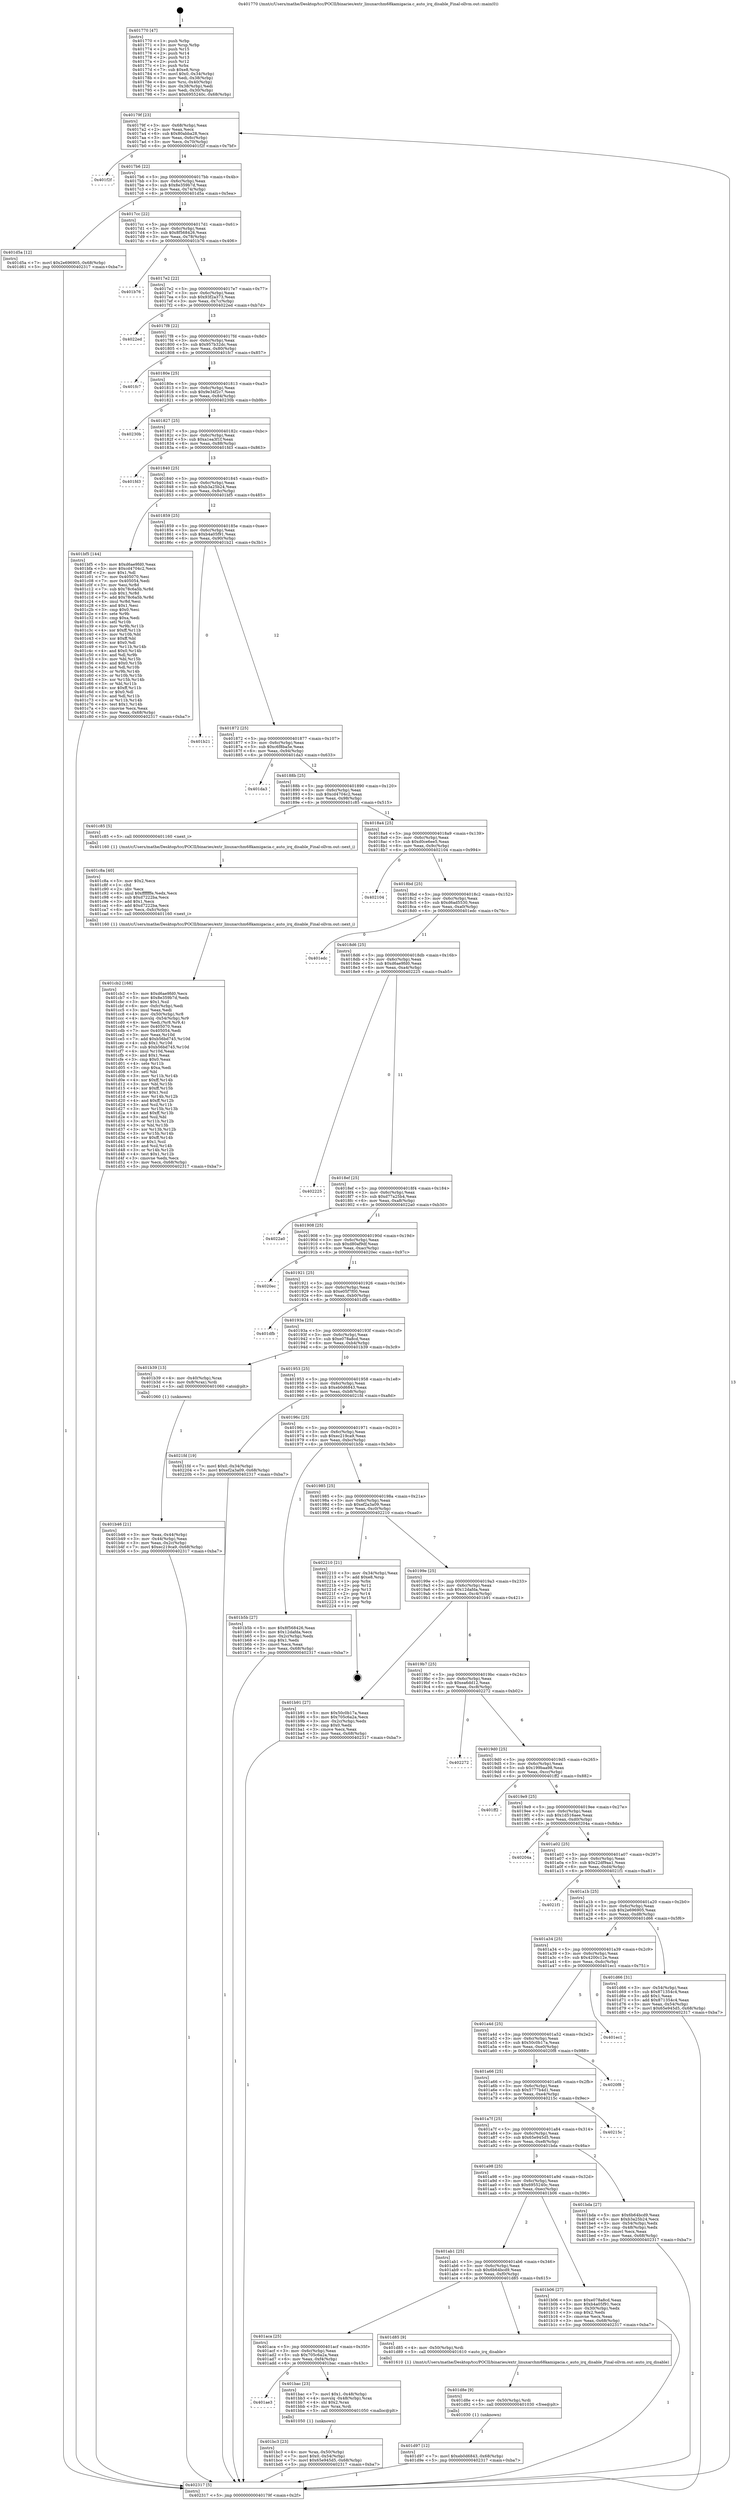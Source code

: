 digraph "0x401770" {
  label = "0x401770 (/mnt/c/Users/mathe/Desktop/tcc/POCII/binaries/extr_linuxarchm68kamigacia.c_auto_irq_disable_Final-ollvm.out::main(0))"
  labelloc = "t"
  node[shape=record]

  Entry [label="",width=0.3,height=0.3,shape=circle,fillcolor=black,style=filled]
  "0x40179f" [label="{
     0x40179f [23]\l
     | [instrs]\l
     &nbsp;&nbsp;0x40179f \<+3\>: mov -0x68(%rbp),%eax\l
     &nbsp;&nbsp;0x4017a2 \<+2\>: mov %eax,%ecx\l
     &nbsp;&nbsp;0x4017a4 \<+6\>: sub $0x80abba28,%ecx\l
     &nbsp;&nbsp;0x4017aa \<+3\>: mov %eax,-0x6c(%rbp)\l
     &nbsp;&nbsp;0x4017ad \<+3\>: mov %ecx,-0x70(%rbp)\l
     &nbsp;&nbsp;0x4017b0 \<+6\>: je 0000000000401f2f \<main+0x7bf\>\l
  }"]
  "0x401f2f" [label="{
     0x401f2f\l
  }", style=dashed]
  "0x4017b6" [label="{
     0x4017b6 [22]\l
     | [instrs]\l
     &nbsp;&nbsp;0x4017b6 \<+5\>: jmp 00000000004017bb \<main+0x4b\>\l
     &nbsp;&nbsp;0x4017bb \<+3\>: mov -0x6c(%rbp),%eax\l
     &nbsp;&nbsp;0x4017be \<+5\>: sub $0x8e359b7d,%eax\l
     &nbsp;&nbsp;0x4017c3 \<+3\>: mov %eax,-0x74(%rbp)\l
     &nbsp;&nbsp;0x4017c6 \<+6\>: je 0000000000401d5a \<main+0x5ea\>\l
  }"]
  Exit [label="",width=0.3,height=0.3,shape=circle,fillcolor=black,style=filled,peripheries=2]
  "0x401d5a" [label="{
     0x401d5a [12]\l
     | [instrs]\l
     &nbsp;&nbsp;0x401d5a \<+7\>: movl $0x2e696905,-0x68(%rbp)\l
     &nbsp;&nbsp;0x401d61 \<+5\>: jmp 0000000000402317 \<main+0xba7\>\l
  }"]
  "0x4017cc" [label="{
     0x4017cc [22]\l
     | [instrs]\l
     &nbsp;&nbsp;0x4017cc \<+5\>: jmp 00000000004017d1 \<main+0x61\>\l
     &nbsp;&nbsp;0x4017d1 \<+3\>: mov -0x6c(%rbp),%eax\l
     &nbsp;&nbsp;0x4017d4 \<+5\>: sub $0x8f568426,%eax\l
     &nbsp;&nbsp;0x4017d9 \<+3\>: mov %eax,-0x78(%rbp)\l
     &nbsp;&nbsp;0x4017dc \<+6\>: je 0000000000401b76 \<main+0x406\>\l
  }"]
  "0x401d97" [label="{
     0x401d97 [12]\l
     | [instrs]\l
     &nbsp;&nbsp;0x401d97 \<+7\>: movl $0xeb0d6843,-0x68(%rbp)\l
     &nbsp;&nbsp;0x401d9e \<+5\>: jmp 0000000000402317 \<main+0xba7\>\l
  }"]
  "0x401b76" [label="{
     0x401b76\l
  }", style=dashed]
  "0x4017e2" [label="{
     0x4017e2 [22]\l
     | [instrs]\l
     &nbsp;&nbsp;0x4017e2 \<+5\>: jmp 00000000004017e7 \<main+0x77\>\l
     &nbsp;&nbsp;0x4017e7 \<+3\>: mov -0x6c(%rbp),%eax\l
     &nbsp;&nbsp;0x4017ea \<+5\>: sub $0x93f2a373,%eax\l
     &nbsp;&nbsp;0x4017ef \<+3\>: mov %eax,-0x7c(%rbp)\l
     &nbsp;&nbsp;0x4017f2 \<+6\>: je 00000000004022ed \<main+0xb7d\>\l
  }"]
  "0x401d8e" [label="{
     0x401d8e [9]\l
     | [instrs]\l
     &nbsp;&nbsp;0x401d8e \<+4\>: mov -0x50(%rbp),%rdi\l
     &nbsp;&nbsp;0x401d92 \<+5\>: call 0000000000401030 \<free@plt\>\l
     | [calls]\l
     &nbsp;&nbsp;0x401030 \{1\} (unknown)\l
  }"]
  "0x4022ed" [label="{
     0x4022ed\l
  }", style=dashed]
  "0x4017f8" [label="{
     0x4017f8 [22]\l
     | [instrs]\l
     &nbsp;&nbsp;0x4017f8 \<+5\>: jmp 00000000004017fd \<main+0x8d\>\l
     &nbsp;&nbsp;0x4017fd \<+3\>: mov -0x6c(%rbp),%eax\l
     &nbsp;&nbsp;0x401800 \<+5\>: sub $0x957b32dc,%eax\l
     &nbsp;&nbsp;0x401805 \<+3\>: mov %eax,-0x80(%rbp)\l
     &nbsp;&nbsp;0x401808 \<+6\>: je 0000000000401fc7 \<main+0x857\>\l
  }"]
  "0x401cb2" [label="{
     0x401cb2 [168]\l
     | [instrs]\l
     &nbsp;&nbsp;0x401cb2 \<+5\>: mov $0xd6ae9fd0,%ecx\l
     &nbsp;&nbsp;0x401cb7 \<+5\>: mov $0x8e359b7d,%edx\l
     &nbsp;&nbsp;0x401cbc \<+3\>: mov $0x1,%sil\l
     &nbsp;&nbsp;0x401cbf \<+6\>: mov -0xfc(%rbp),%edi\l
     &nbsp;&nbsp;0x401cc5 \<+3\>: imul %eax,%edi\l
     &nbsp;&nbsp;0x401cc8 \<+4\>: mov -0x50(%rbp),%r8\l
     &nbsp;&nbsp;0x401ccc \<+4\>: movslq -0x54(%rbp),%r9\l
     &nbsp;&nbsp;0x401cd0 \<+4\>: mov %edi,(%r8,%r9,4)\l
     &nbsp;&nbsp;0x401cd4 \<+7\>: mov 0x405070,%eax\l
     &nbsp;&nbsp;0x401cdb \<+7\>: mov 0x405054,%edi\l
     &nbsp;&nbsp;0x401ce2 \<+3\>: mov %eax,%r10d\l
     &nbsp;&nbsp;0x401ce5 \<+7\>: add $0xb56bd745,%r10d\l
     &nbsp;&nbsp;0x401cec \<+4\>: sub $0x1,%r10d\l
     &nbsp;&nbsp;0x401cf0 \<+7\>: sub $0xb56bd745,%r10d\l
     &nbsp;&nbsp;0x401cf7 \<+4\>: imul %r10d,%eax\l
     &nbsp;&nbsp;0x401cfb \<+3\>: and $0x1,%eax\l
     &nbsp;&nbsp;0x401cfe \<+3\>: cmp $0x0,%eax\l
     &nbsp;&nbsp;0x401d01 \<+4\>: sete %r11b\l
     &nbsp;&nbsp;0x401d05 \<+3\>: cmp $0xa,%edi\l
     &nbsp;&nbsp;0x401d08 \<+3\>: setl %bl\l
     &nbsp;&nbsp;0x401d0b \<+3\>: mov %r11b,%r14b\l
     &nbsp;&nbsp;0x401d0e \<+4\>: xor $0xff,%r14b\l
     &nbsp;&nbsp;0x401d12 \<+3\>: mov %bl,%r15b\l
     &nbsp;&nbsp;0x401d15 \<+4\>: xor $0xff,%r15b\l
     &nbsp;&nbsp;0x401d19 \<+4\>: xor $0x1,%sil\l
     &nbsp;&nbsp;0x401d1d \<+3\>: mov %r14b,%r12b\l
     &nbsp;&nbsp;0x401d20 \<+4\>: and $0xff,%r12b\l
     &nbsp;&nbsp;0x401d24 \<+3\>: and %sil,%r11b\l
     &nbsp;&nbsp;0x401d27 \<+3\>: mov %r15b,%r13b\l
     &nbsp;&nbsp;0x401d2a \<+4\>: and $0xff,%r13b\l
     &nbsp;&nbsp;0x401d2e \<+3\>: and %sil,%bl\l
     &nbsp;&nbsp;0x401d31 \<+3\>: or %r11b,%r12b\l
     &nbsp;&nbsp;0x401d34 \<+3\>: or %bl,%r13b\l
     &nbsp;&nbsp;0x401d37 \<+3\>: xor %r13b,%r12b\l
     &nbsp;&nbsp;0x401d3a \<+3\>: or %r15b,%r14b\l
     &nbsp;&nbsp;0x401d3d \<+4\>: xor $0xff,%r14b\l
     &nbsp;&nbsp;0x401d41 \<+4\>: or $0x1,%sil\l
     &nbsp;&nbsp;0x401d45 \<+3\>: and %sil,%r14b\l
     &nbsp;&nbsp;0x401d48 \<+3\>: or %r14b,%r12b\l
     &nbsp;&nbsp;0x401d4b \<+4\>: test $0x1,%r12b\l
     &nbsp;&nbsp;0x401d4f \<+3\>: cmovne %edx,%ecx\l
     &nbsp;&nbsp;0x401d52 \<+3\>: mov %ecx,-0x68(%rbp)\l
     &nbsp;&nbsp;0x401d55 \<+5\>: jmp 0000000000402317 \<main+0xba7\>\l
  }"]
  "0x401fc7" [label="{
     0x401fc7\l
  }", style=dashed]
  "0x40180e" [label="{
     0x40180e [25]\l
     | [instrs]\l
     &nbsp;&nbsp;0x40180e \<+5\>: jmp 0000000000401813 \<main+0xa3\>\l
     &nbsp;&nbsp;0x401813 \<+3\>: mov -0x6c(%rbp),%eax\l
     &nbsp;&nbsp;0x401816 \<+5\>: sub $0x9e34f2c7,%eax\l
     &nbsp;&nbsp;0x40181b \<+6\>: mov %eax,-0x84(%rbp)\l
     &nbsp;&nbsp;0x401821 \<+6\>: je 000000000040230b \<main+0xb9b\>\l
  }"]
  "0x401c8a" [label="{
     0x401c8a [40]\l
     | [instrs]\l
     &nbsp;&nbsp;0x401c8a \<+5\>: mov $0x2,%ecx\l
     &nbsp;&nbsp;0x401c8f \<+1\>: cltd\l
     &nbsp;&nbsp;0x401c90 \<+2\>: idiv %ecx\l
     &nbsp;&nbsp;0x401c92 \<+6\>: imul $0xfffffffe,%edx,%ecx\l
     &nbsp;&nbsp;0x401c98 \<+6\>: sub $0xd7222ba,%ecx\l
     &nbsp;&nbsp;0x401c9e \<+3\>: add $0x1,%ecx\l
     &nbsp;&nbsp;0x401ca1 \<+6\>: add $0xd7222ba,%ecx\l
     &nbsp;&nbsp;0x401ca7 \<+6\>: mov %ecx,-0xfc(%rbp)\l
     &nbsp;&nbsp;0x401cad \<+5\>: call 0000000000401160 \<next_i\>\l
     | [calls]\l
     &nbsp;&nbsp;0x401160 \{1\} (/mnt/c/Users/mathe/Desktop/tcc/POCII/binaries/extr_linuxarchm68kamigacia.c_auto_irq_disable_Final-ollvm.out::next_i)\l
  }"]
  "0x40230b" [label="{
     0x40230b\l
  }", style=dashed]
  "0x401827" [label="{
     0x401827 [25]\l
     | [instrs]\l
     &nbsp;&nbsp;0x401827 \<+5\>: jmp 000000000040182c \<main+0xbc\>\l
     &nbsp;&nbsp;0x40182c \<+3\>: mov -0x6c(%rbp),%eax\l
     &nbsp;&nbsp;0x40182f \<+5\>: sub $0xa1ea3f1f,%eax\l
     &nbsp;&nbsp;0x401834 \<+6\>: mov %eax,-0x88(%rbp)\l
     &nbsp;&nbsp;0x40183a \<+6\>: je 0000000000401fd3 \<main+0x863\>\l
  }"]
  "0x401bc3" [label="{
     0x401bc3 [23]\l
     | [instrs]\l
     &nbsp;&nbsp;0x401bc3 \<+4\>: mov %rax,-0x50(%rbp)\l
     &nbsp;&nbsp;0x401bc7 \<+7\>: movl $0x0,-0x54(%rbp)\l
     &nbsp;&nbsp;0x401bce \<+7\>: movl $0x65e945d5,-0x68(%rbp)\l
     &nbsp;&nbsp;0x401bd5 \<+5\>: jmp 0000000000402317 \<main+0xba7\>\l
  }"]
  "0x401fd3" [label="{
     0x401fd3\l
  }", style=dashed]
  "0x401840" [label="{
     0x401840 [25]\l
     | [instrs]\l
     &nbsp;&nbsp;0x401840 \<+5\>: jmp 0000000000401845 \<main+0xd5\>\l
     &nbsp;&nbsp;0x401845 \<+3\>: mov -0x6c(%rbp),%eax\l
     &nbsp;&nbsp;0x401848 \<+5\>: sub $0xb3a25b24,%eax\l
     &nbsp;&nbsp;0x40184d \<+6\>: mov %eax,-0x8c(%rbp)\l
     &nbsp;&nbsp;0x401853 \<+6\>: je 0000000000401bf5 \<main+0x485\>\l
  }"]
  "0x401ae3" [label="{
     0x401ae3\l
  }", style=dashed]
  "0x401bf5" [label="{
     0x401bf5 [144]\l
     | [instrs]\l
     &nbsp;&nbsp;0x401bf5 \<+5\>: mov $0xd6ae9fd0,%eax\l
     &nbsp;&nbsp;0x401bfa \<+5\>: mov $0xcd4704c2,%ecx\l
     &nbsp;&nbsp;0x401bff \<+2\>: mov $0x1,%dl\l
     &nbsp;&nbsp;0x401c01 \<+7\>: mov 0x405070,%esi\l
     &nbsp;&nbsp;0x401c08 \<+7\>: mov 0x405054,%edi\l
     &nbsp;&nbsp;0x401c0f \<+3\>: mov %esi,%r8d\l
     &nbsp;&nbsp;0x401c12 \<+7\>: sub $0x78c6a5b,%r8d\l
     &nbsp;&nbsp;0x401c19 \<+4\>: sub $0x1,%r8d\l
     &nbsp;&nbsp;0x401c1d \<+7\>: add $0x78c6a5b,%r8d\l
     &nbsp;&nbsp;0x401c24 \<+4\>: imul %r8d,%esi\l
     &nbsp;&nbsp;0x401c28 \<+3\>: and $0x1,%esi\l
     &nbsp;&nbsp;0x401c2b \<+3\>: cmp $0x0,%esi\l
     &nbsp;&nbsp;0x401c2e \<+4\>: sete %r9b\l
     &nbsp;&nbsp;0x401c32 \<+3\>: cmp $0xa,%edi\l
     &nbsp;&nbsp;0x401c35 \<+4\>: setl %r10b\l
     &nbsp;&nbsp;0x401c39 \<+3\>: mov %r9b,%r11b\l
     &nbsp;&nbsp;0x401c3c \<+4\>: xor $0xff,%r11b\l
     &nbsp;&nbsp;0x401c40 \<+3\>: mov %r10b,%bl\l
     &nbsp;&nbsp;0x401c43 \<+3\>: xor $0xff,%bl\l
     &nbsp;&nbsp;0x401c46 \<+3\>: xor $0x0,%dl\l
     &nbsp;&nbsp;0x401c49 \<+3\>: mov %r11b,%r14b\l
     &nbsp;&nbsp;0x401c4c \<+4\>: and $0x0,%r14b\l
     &nbsp;&nbsp;0x401c50 \<+3\>: and %dl,%r9b\l
     &nbsp;&nbsp;0x401c53 \<+3\>: mov %bl,%r15b\l
     &nbsp;&nbsp;0x401c56 \<+4\>: and $0x0,%r15b\l
     &nbsp;&nbsp;0x401c5a \<+3\>: and %dl,%r10b\l
     &nbsp;&nbsp;0x401c5d \<+3\>: or %r9b,%r14b\l
     &nbsp;&nbsp;0x401c60 \<+3\>: or %r10b,%r15b\l
     &nbsp;&nbsp;0x401c63 \<+3\>: xor %r15b,%r14b\l
     &nbsp;&nbsp;0x401c66 \<+3\>: or %bl,%r11b\l
     &nbsp;&nbsp;0x401c69 \<+4\>: xor $0xff,%r11b\l
     &nbsp;&nbsp;0x401c6d \<+3\>: or $0x0,%dl\l
     &nbsp;&nbsp;0x401c70 \<+3\>: and %dl,%r11b\l
     &nbsp;&nbsp;0x401c73 \<+3\>: or %r11b,%r14b\l
     &nbsp;&nbsp;0x401c76 \<+4\>: test $0x1,%r14b\l
     &nbsp;&nbsp;0x401c7a \<+3\>: cmovne %ecx,%eax\l
     &nbsp;&nbsp;0x401c7d \<+3\>: mov %eax,-0x68(%rbp)\l
     &nbsp;&nbsp;0x401c80 \<+5\>: jmp 0000000000402317 \<main+0xba7\>\l
  }"]
  "0x401859" [label="{
     0x401859 [25]\l
     | [instrs]\l
     &nbsp;&nbsp;0x401859 \<+5\>: jmp 000000000040185e \<main+0xee\>\l
     &nbsp;&nbsp;0x40185e \<+3\>: mov -0x6c(%rbp),%eax\l
     &nbsp;&nbsp;0x401861 \<+5\>: sub $0xb4a05f91,%eax\l
     &nbsp;&nbsp;0x401866 \<+6\>: mov %eax,-0x90(%rbp)\l
     &nbsp;&nbsp;0x40186c \<+6\>: je 0000000000401b21 \<main+0x3b1\>\l
  }"]
  "0x401bac" [label="{
     0x401bac [23]\l
     | [instrs]\l
     &nbsp;&nbsp;0x401bac \<+7\>: movl $0x1,-0x48(%rbp)\l
     &nbsp;&nbsp;0x401bb3 \<+4\>: movslq -0x48(%rbp),%rax\l
     &nbsp;&nbsp;0x401bb7 \<+4\>: shl $0x2,%rax\l
     &nbsp;&nbsp;0x401bbb \<+3\>: mov %rax,%rdi\l
     &nbsp;&nbsp;0x401bbe \<+5\>: call 0000000000401050 \<malloc@plt\>\l
     | [calls]\l
     &nbsp;&nbsp;0x401050 \{1\} (unknown)\l
  }"]
  "0x401b21" [label="{
     0x401b21\l
  }", style=dashed]
  "0x401872" [label="{
     0x401872 [25]\l
     | [instrs]\l
     &nbsp;&nbsp;0x401872 \<+5\>: jmp 0000000000401877 \<main+0x107\>\l
     &nbsp;&nbsp;0x401877 \<+3\>: mov -0x6c(%rbp),%eax\l
     &nbsp;&nbsp;0x40187a \<+5\>: sub $0xc6f8ba5e,%eax\l
     &nbsp;&nbsp;0x40187f \<+6\>: mov %eax,-0x94(%rbp)\l
     &nbsp;&nbsp;0x401885 \<+6\>: je 0000000000401da3 \<main+0x633\>\l
  }"]
  "0x401aca" [label="{
     0x401aca [25]\l
     | [instrs]\l
     &nbsp;&nbsp;0x401aca \<+5\>: jmp 0000000000401acf \<main+0x35f\>\l
     &nbsp;&nbsp;0x401acf \<+3\>: mov -0x6c(%rbp),%eax\l
     &nbsp;&nbsp;0x401ad2 \<+5\>: sub $0x705c6a2a,%eax\l
     &nbsp;&nbsp;0x401ad7 \<+6\>: mov %eax,-0xf4(%rbp)\l
     &nbsp;&nbsp;0x401add \<+6\>: je 0000000000401bac \<main+0x43c\>\l
  }"]
  "0x401da3" [label="{
     0x401da3\l
  }", style=dashed]
  "0x40188b" [label="{
     0x40188b [25]\l
     | [instrs]\l
     &nbsp;&nbsp;0x40188b \<+5\>: jmp 0000000000401890 \<main+0x120\>\l
     &nbsp;&nbsp;0x401890 \<+3\>: mov -0x6c(%rbp),%eax\l
     &nbsp;&nbsp;0x401893 \<+5\>: sub $0xcd4704c2,%eax\l
     &nbsp;&nbsp;0x401898 \<+6\>: mov %eax,-0x98(%rbp)\l
     &nbsp;&nbsp;0x40189e \<+6\>: je 0000000000401c85 \<main+0x515\>\l
  }"]
  "0x401d85" [label="{
     0x401d85 [9]\l
     | [instrs]\l
     &nbsp;&nbsp;0x401d85 \<+4\>: mov -0x50(%rbp),%rdi\l
     &nbsp;&nbsp;0x401d89 \<+5\>: call 0000000000401610 \<auto_irq_disable\>\l
     | [calls]\l
     &nbsp;&nbsp;0x401610 \{1\} (/mnt/c/Users/mathe/Desktop/tcc/POCII/binaries/extr_linuxarchm68kamigacia.c_auto_irq_disable_Final-ollvm.out::auto_irq_disable)\l
  }"]
  "0x401c85" [label="{
     0x401c85 [5]\l
     | [instrs]\l
     &nbsp;&nbsp;0x401c85 \<+5\>: call 0000000000401160 \<next_i\>\l
     | [calls]\l
     &nbsp;&nbsp;0x401160 \{1\} (/mnt/c/Users/mathe/Desktop/tcc/POCII/binaries/extr_linuxarchm68kamigacia.c_auto_irq_disable_Final-ollvm.out::next_i)\l
  }"]
  "0x4018a4" [label="{
     0x4018a4 [25]\l
     | [instrs]\l
     &nbsp;&nbsp;0x4018a4 \<+5\>: jmp 00000000004018a9 \<main+0x139\>\l
     &nbsp;&nbsp;0x4018a9 \<+3\>: mov -0x6c(%rbp),%eax\l
     &nbsp;&nbsp;0x4018ac \<+5\>: sub $0xd0ce6ee5,%eax\l
     &nbsp;&nbsp;0x4018b1 \<+6\>: mov %eax,-0x9c(%rbp)\l
     &nbsp;&nbsp;0x4018b7 \<+6\>: je 0000000000402104 \<main+0x994\>\l
  }"]
  "0x401b46" [label="{
     0x401b46 [21]\l
     | [instrs]\l
     &nbsp;&nbsp;0x401b46 \<+3\>: mov %eax,-0x44(%rbp)\l
     &nbsp;&nbsp;0x401b49 \<+3\>: mov -0x44(%rbp),%eax\l
     &nbsp;&nbsp;0x401b4c \<+3\>: mov %eax,-0x2c(%rbp)\l
     &nbsp;&nbsp;0x401b4f \<+7\>: movl $0xec219ca9,-0x68(%rbp)\l
     &nbsp;&nbsp;0x401b56 \<+5\>: jmp 0000000000402317 \<main+0xba7\>\l
  }"]
  "0x402104" [label="{
     0x402104\l
  }", style=dashed]
  "0x4018bd" [label="{
     0x4018bd [25]\l
     | [instrs]\l
     &nbsp;&nbsp;0x4018bd \<+5\>: jmp 00000000004018c2 \<main+0x152\>\l
     &nbsp;&nbsp;0x4018c2 \<+3\>: mov -0x6c(%rbp),%eax\l
     &nbsp;&nbsp;0x4018c5 \<+5\>: sub $0xd6ad5530,%eax\l
     &nbsp;&nbsp;0x4018ca \<+6\>: mov %eax,-0xa0(%rbp)\l
     &nbsp;&nbsp;0x4018d0 \<+6\>: je 0000000000401edc \<main+0x76c\>\l
  }"]
  "0x401770" [label="{
     0x401770 [47]\l
     | [instrs]\l
     &nbsp;&nbsp;0x401770 \<+1\>: push %rbp\l
     &nbsp;&nbsp;0x401771 \<+3\>: mov %rsp,%rbp\l
     &nbsp;&nbsp;0x401774 \<+2\>: push %r15\l
     &nbsp;&nbsp;0x401776 \<+2\>: push %r14\l
     &nbsp;&nbsp;0x401778 \<+2\>: push %r13\l
     &nbsp;&nbsp;0x40177a \<+2\>: push %r12\l
     &nbsp;&nbsp;0x40177c \<+1\>: push %rbx\l
     &nbsp;&nbsp;0x40177d \<+7\>: sub $0xe8,%rsp\l
     &nbsp;&nbsp;0x401784 \<+7\>: movl $0x0,-0x34(%rbp)\l
     &nbsp;&nbsp;0x40178b \<+3\>: mov %edi,-0x38(%rbp)\l
     &nbsp;&nbsp;0x40178e \<+4\>: mov %rsi,-0x40(%rbp)\l
     &nbsp;&nbsp;0x401792 \<+3\>: mov -0x38(%rbp),%edi\l
     &nbsp;&nbsp;0x401795 \<+3\>: mov %edi,-0x30(%rbp)\l
     &nbsp;&nbsp;0x401798 \<+7\>: movl $0x6955240c,-0x68(%rbp)\l
  }"]
  "0x401edc" [label="{
     0x401edc\l
  }", style=dashed]
  "0x4018d6" [label="{
     0x4018d6 [25]\l
     | [instrs]\l
     &nbsp;&nbsp;0x4018d6 \<+5\>: jmp 00000000004018db \<main+0x16b\>\l
     &nbsp;&nbsp;0x4018db \<+3\>: mov -0x6c(%rbp),%eax\l
     &nbsp;&nbsp;0x4018de \<+5\>: sub $0xd6ae9fd0,%eax\l
     &nbsp;&nbsp;0x4018e3 \<+6\>: mov %eax,-0xa4(%rbp)\l
     &nbsp;&nbsp;0x4018e9 \<+6\>: je 0000000000402225 \<main+0xab5\>\l
  }"]
  "0x402317" [label="{
     0x402317 [5]\l
     | [instrs]\l
     &nbsp;&nbsp;0x402317 \<+5\>: jmp 000000000040179f \<main+0x2f\>\l
  }"]
  "0x402225" [label="{
     0x402225\l
  }", style=dashed]
  "0x4018ef" [label="{
     0x4018ef [25]\l
     | [instrs]\l
     &nbsp;&nbsp;0x4018ef \<+5\>: jmp 00000000004018f4 \<main+0x184\>\l
     &nbsp;&nbsp;0x4018f4 \<+3\>: mov -0x6c(%rbp),%eax\l
     &nbsp;&nbsp;0x4018f7 \<+5\>: sub $0xd77a25b4,%eax\l
     &nbsp;&nbsp;0x4018fc \<+6\>: mov %eax,-0xa8(%rbp)\l
     &nbsp;&nbsp;0x401902 \<+6\>: je 00000000004022a0 \<main+0xb30\>\l
  }"]
  "0x401ab1" [label="{
     0x401ab1 [25]\l
     | [instrs]\l
     &nbsp;&nbsp;0x401ab1 \<+5\>: jmp 0000000000401ab6 \<main+0x346\>\l
     &nbsp;&nbsp;0x401ab6 \<+3\>: mov -0x6c(%rbp),%eax\l
     &nbsp;&nbsp;0x401ab9 \<+5\>: sub $0x6b64bcd9,%eax\l
     &nbsp;&nbsp;0x401abe \<+6\>: mov %eax,-0xf0(%rbp)\l
     &nbsp;&nbsp;0x401ac4 \<+6\>: je 0000000000401d85 \<main+0x615\>\l
  }"]
  "0x4022a0" [label="{
     0x4022a0\l
  }", style=dashed]
  "0x401908" [label="{
     0x401908 [25]\l
     | [instrs]\l
     &nbsp;&nbsp;0x401908 \<+5\>: jmp 000000000040190d \<main+0x19d\>\l
     &nbsp;&nbsp;0x40190d \<+3\>: mov -0x6c(%rbp),%eax\l
     &nbsp;&nbsp;0x401910 \<+5\>: sub $0xd80af9df,%eax\l
     &nbsp;&nbsp;0x401915 \<+6\>: mov %eax,-0xac(%rbp)\l
     &nbsp;&nbsp;0x40191b \<+6\>: je 00000000004020ec \<main+0x97c\>\l
  }"]
  "0x401b06" [label="{
     0x401b06 [27]\l
     | [instrs]\l
     &nbsp;&nbsp;0x401b06 \<+5\>: mov $0xe078a8cd,%eax\l
     &nbsp;&nbsp;0x401b0b \<+5\>: mov $0xb4a05f91,%ecx\l
     &nbsp;&nbsp;0x401b10 \<+3\>: mov -0x30(%rbp),%edx\l
     &nbsp;&nbsp;0x401b13 \<+3\>: cmp $0x2,%edx\l
     &nbsp;&nbsp;0x401b16 \<+3\>: cmovne %ecx,%eax\l
     &nbsp;&nbsp;0x401b19 \<+3\>: mov %eax,-0x68(%rbp)\l
     &nbsp;&nbsp;0x401b1c \<+5\>: jmp 0000000000402317 \<main+0xba7\>\l
  }"]
  "0x4020ec" [label="{
     0x4020ec\l
  }", style=dashed]
  "0x401921" [label="{
     0x401921 [25]\l
     | [instrs]\l
     &nbsp;&nbsp;0x401921 \<+5\>: jmp 0000000000401926 \<main+0x1b6\>\l
     &nbsp;&nbsp;0x401926 \<+3\>: mov -0x6c(%rbp),%eax\l
     &nbsp;&nbsp;0x401929 \<+5\>: sub $0xe05f7f00,%eax\l
     &nbsp;&nbsp;0x40192e \<+6\>: mov %eax,-0xb0(%rbp)\l
     &nbsp;&nbsp;0x401934 \<+6\>: je 0000000000401dfb \<main+0x68b\>\l
  }"]
  "0x401a98" [label="{
     0x401a98 [25]\l
     | [instrs]\l
     &nbsp;&nbsp;0x401a98 \<+5\>: jmp 0000000000401a9d \<main+0x32d\>\l
     &nbsp;&nbsp;0x401a9d \<+3\>: mov -0x6c(%rbp),%eax\l
     &nbsp;&nbsp;0x401aa0 \<+5\>: sub $0x6955240c,%eax\l
     &nbsp;&nbsp;0x401aa5 \<+6\>: mov %eax,-0xec(%rbp)\l
     &nbsp;&nbsp;0x401aab \<+6\>: je 0000000000401b06 \<main+0x396\>\l
  }"]
  "0x401dfb" [label="{
     0x401dfb\l
  }", style=dashed]
  "0x40193a" [label="{
     0x40193a [25]\l
     | [instrs]\l
     &nbsp;&nbsp;0x40193a \<+5\>: jmp 000000000040193f \<main+0x1cf\>\l
     &nbsp;&nbsp;0x40193f \<+3\>: mov -0x6c(%rbp),%eax\l
     &nbsp;&nbsp;0x401942 \<+5\>: sub $0xe078a8cd,%eax\l
     &nbsp;&nbsp;0x401947 \<+6\>: mov %eax,-0xb4(%rbp)\l
     &nbsp;&nbsp;0x40194d \<+6\>: je 0000000000401b39 \<main+0x3c9\>\l
  }"]
  "0x401bda" [label="{
     0x401bda [27]\l
     | [instrs]\l
     &nbsp;&nbsp;0x401bda \<+5\>: mov $0x6b64bcd9,%eax\l
     &nbsp;&nbsp;0x401bdf \<+5\>: mov $0xb3a25b24,%ecx\l
     &nbsp;&nbsp;0x401be4 \<+3\>: mov -0x54(%rbp),%edx\l
     &nbsp;&nbsp;0x401be7 \<+3\>: cmp -0x48(%rbp),%edx\l
     &nbsp;&nbsp;0x401bea \<+3\>: cmovl %ecx,%eax\l
     &nbsp;&nbsp;0x401bed \<+3\>: mov %eax,-0x68(%rbp)\l
     &nbsp;&nbsp;0x401bf0 \<+5\>: jmp 0000000000402317 \<main+0xba7\>\l
  }"]
  "0x401b39" [label="{
     0x401b39 [13]\l
     | [instrs]\l
     &nbsp;&nbsp;0x401b39 \<+4\>: mov -0x40(%rbp),%rax\l
     &nbsp;&nbsp;0x401b3d \<+4\>: mov 0x8(%rax),%rdi\l
     &nbsp;&nbsp;0x401b41 \<+5\>: call 0000000000401060 \<atoi@plt\>\l
     | [calls]\l
     &nbsp;&nbsp;0x401060 \{1\} (unknown)\l
  }"]
  "0x401953" [label="{
     0x401953 [25]\l
     | [instrs]\l
     &nbsp;&nbsp;0x401953 \<+5\>: jmp 0000000000401958 \<main+0x1e8\>\l
     &nbsp;&nbsp;0x401958 \<+3\>: mov -0x6c(%rbp),%eax\l
     &nbsp;&nbsp;0x40195b \<+5\>: sub $0xeb0d6843,%eax\l
     &nbsp;&nbsp;0x401960 \<+6\>: mov %eax,-0xb8(%rbp)\l
     &nbsp;&nbsp;0x401966 \<+6\>: je 00000000004021fd \<main+0xa8d\>\l
  }"]
  "0x401a7f" [label="{
     0x401a7f [25]\l
     | [instrs]\l
     &nbsp;&nbsp;0x401a7f \<+5\>: jmp 0000000000401a84 \<main+0x314\>\l
     &nbsp;&nbsp;0x401a84 \<+3\>: mov -0x6c(%rbp),%eax\l
     &nbsp;&nbsp;0x401a87 \<+5\>: sub $0x65e945d5,%eax\l
     &nbsp;&nbsp;0x401a8c \<+6\>: mov %eax,-0xe8(%rbp)\l
     &nbsp;&nbsp;0x401a92 \<+6\>: je 0000000000401bda \<main+0x46a\>\l
  }"]
  "0x4021fd" [label="{
     0x4021fd [19]\l
     | [instrs]\l
     &nbsp;&nbsp;0x4021fd \<+7\>: movl $0x0,-0x34(%rbp)\l
     &nbsp;&nbsp;0x402204 \<+7\>: movl $0xef2a3a09,-0x68(%rbp)\l
     &nbsp;&nbsp;0x40220b \<+5\>: jmp 0000000000402317 \<main+0xba7\>\l
  }"]
  "0x40196c" [label="{
     0x40196c [25]\l
     | [instrs]\l
     &nbsp;&nbsp;0x40196c \<+5\>: jmp 0000000000401971 \<main+0x201\>\l
     &nbsp;&nbsp;0x401971 \<+3\>: mov -0x6c(%rbp),%eax\l
     &nbsp;&nbsp;0x401974 \<+5\>: sub $0xec219ca9,%eax\l
     &nbsp;&nbsp;0x401979 \<+6\>: mov %eax,-0xbc(%rbp)\l
     &nbsp;&nbsp;0x40197f \<+6\>: je 0000000000401b5b \<main+0x3eb\>\l
  }"]
  "0x40215c" [label="{
     0x40215c\l
  }", style=dashed]
  "0x401b5b" [label="{
     0x401b5b [27]\l
     | [instrs]\l
     &nbsp;&nbsp;0x401b5b \<+5\>: mov $0x8f568426,%eax\l
     &nbsp;&nbsp;0x401b60 \<+5\>: mov $0x12dafda,%ecx\l
     &nbsp;&nbsp;0x401b65 \<+3\>: mov -0x2c(%rbp),%edx\l
     &nbsp;&nbsp;0x401b68 \<+3\>: cmp $0x1,%edx\l
     &nbsp;&nbsp;0x401b6b \<+3\>: cmovl %ecx,%eax\l
     &nbsp;&nbsp;0x401b6e \<+3\>: mov %eax,-0x68(%rbp)\l
     &nbsp;&nbsp;0x401b71 \<+5\>: jmp 0000000000402317 \<main+0xba7\>\l
  }"]
  "0x401985" [label="{
     0x401985 [25]\l
     | [instrs]\l
     &nbsp;&nbsp;0x401985 \<+5\>: jmp 000000000040198a \<main+0x21a\>\l
     &nbsp;&nbsp;0x40198a \<+3\>: mov -0x6c(%rbp),%eax\l
     &nbsp;&nbsp;0x40198d \<+5\>: sub $0xef2a3a09,%eax\l
     &nbsp;&nbsp;0x401992 \<+6\>: mov %eax,-0xc0(%rbp)\l
     &nbsp;&nbsp;0x401998 \<+6\>: je 0000000000402210 \<main+0xaa0\>\l
  }"]
  "0x401a66" [label="{
     0x401a66 [25]\l
     | [instrs]\l
     &nbsp;&nbsp;0x401a66 \<+5\>: jmp 0000000000401a6b \<main+0x2fb\>\l
     &nbsp;&nbsp;0x401a6b \<+3\>: mov -0x6c(%rbp),%eax\l
     &nbsp;&nbsp;0x401a6e \<+5\>: sub $0x5777b4d1,%eax\l
     &nbsp;&nbsp;0x401a73 \<+6\>: mov %eax,-0xe4(%rbp)\l
     &nbsp;&nbsp;0x401a79 \<+6\>: je 000000000040215c \<main+0x9ec\>\l
  }"]
  "0x402210" [label="{
     0x402210 [21]\l
     | [instrs]\l
     &nbsp;&nbsp;0x402210 \<+3\>: mov -0x34(%rbp),%eax\l
     &nbsp;&nbsp;0x402213 \<+7\>: add $0xe8,%rsp\l
     &nbsp;&nbsp;0x40221a \<+1\>: pop %rbx\l
     &nbsp;&nbsp;0x40221b \<+2\>: pop %r12\l
     &nbsp;&nbsp;0x40221d \<+2\>: pop %r13\l
     &nbsp;&nbsp;0x40221f \<+2\>: pop %r14\l
     &nbsp;&nbsp;0x402221 \<+2\>: pop %r15\l
     &nbsp;&nbsp;0x402223 \<+1\>: pop %rbp\l
     &nbsp;&nbsp;0x402224 \<+1\>: ret\l
  }"]
  "0x40199e" [label="{
     0x40199e [25]\l
     | [instrs]\l
     &nbsp;&nbsp;0x40199e \<+5\>: jmp 00000000004019a3 \<main+0x233\>\l
     &nbsp;&nbsp;0x4019a3 \<+3\>: mov -0x6c(%rbp),%eax\l
     &nbsp;&nbsp;0x4019a6 \<+5\>: sub $0x12dafda,%eax\l
     &nbsp;&nbsp;0x4019ab \<+6\>: mov %eax,-0xc4(%rbp)\l
     &nbsp;&nbsp;0x4019b1 \<+6\>: je 0000000000401b91 \<main+0x421\>\l
  }"]
  "0x4020f8" [label="{
     0x4020f8\l
  }", style=dashed]
  "0x401b91" [label="{
     0x401b91 [27]\l
     | [instrs]\l
     &nbsp;&nbsp;0x401b91 \<+5\>: mov $0x50c0b17a,%eax\l
     &nbsp;&nbsp;0x401b96 \<+5\>: mov $0x705c6a2a,%ecx\l
     &nbsp;&nbsp;0x401b9b \<+3\>: mov -0x2c(%rbp),%edx\l
     &nbsp;&nbsp;0x401b9e \<+3\>: cmp $0x0,%edx\l
     &nbsp;&nbsp;0x401ba1 \<+3\>: cmove %ecx,%eax\l
     &nbsp;&nbsp;0x401ba4 \<+3\>: mov %eax,-0x68(%rbp)\l
     &nbsp;&nbsp;0x401ba7 \<+5\>: jmp 0000000000402317 \<main+0xba7\>\l
  }"]
  "0x4019b7" [label="{
     0x4019b7 [25]\l
     | [instrs]\l
     &nbsp;&nbsp;0x4019b7 \<+5\>: jmp 00000000004019bc \<main+0x24c\>\l
     &nbsp;&nbsp;0x4019bc \<+3\>: mov -0x6c(%rbp),%eax\l
     &nbsp;&nbsp;0x4019bf \<+5\>: sub $0xea6dd12,%eax\l
     &nbsp;&nbsp;0x4019c4 \<+6\>: mov %eax,-0xc8(%rbp)\l
     &nbsp;&nbsp;0x4019ca \<+6\>: je 0000000000402272 \<main+0xb02\>\l
  }"]
  "0x401a4d" [label="{
     0x401a4d [25]\l
     | [instrs]\l
     &nbsp;&nbsp;0x401a4d \<+5\>: jmp 0000000000401a52 \<main+0x2e2\>\l
     &nbsp;&nbsp;0x401a52 \<+3\>: mov -0x6c(%rbp),%eax\l
     &nbsp;&nbsp;0x401a55 \<+5\>: sub $0x50c0b17a,%eax\l
     &nbsp;&nbsp;0x401a5a \<+6\>: mov %eax,-0xe0(%rbp)\l
     &nbsp;&nbsp;0x401a60 \<+6\>: je 00000000004020f8 \<main+0x988\>\l
  }"]
  "0x402272" [label="{
     0x402272\l
  }", style=dashed]
  "0x4019d0" [label="{
     0x4019d0 [25]\l
     | [instrs]\l
     &nbsp;&nbsp;0x4019d0 \<+5\>: jmp 00000000004019d5 \<main+0x265\>\l
     &nbsp;&nbsp;0x4019d5 \<+3\>: mov -0x6c(%rbp),%eax\l
     &nbsp;&nbsp;0x4019d8 \<+5\>: sub $0x199baa98,%eax\l
     &nbsp;&nbsp;0x4019dd \<+6\>: mov %eax,-0xcc(%rbp)\l
     &nbsp;&nbsp;0x4019e3 \<+6\>: je 0000000000401ff2 \<main+0x882\>\l
  }"]
  "0x401ec1" [label="{
     0x401ec1\l
  }", style=dashed]
  "0x401ff2" [label="{
     0x401ff2\l
  }", style=dashed]
  "0x4019e9" [label="{
     0x4019e9 [25]\l
     | [instrs]\l
     &nbsp;&nbsp;0x4019e9 \<+5\>: jmp 00000000004019ee \<main+0x27e\>\l
     &nbsp;&nbsp;0x4019ee \<+3\>: mov -0x6c(%rbp),%eax\l
     &nbsp;&nbsp;0x4019f1 \<+5\>: sub $0x1d516aee,%eax\l
     &nbsp;&nbsp;0x4019f6 \<+6\>: mov %eax,-0xd0(%rbp)\l
     &nbsp;&nbsp;0x4019fc \<+6\>: je 000000000040204a \<main+0x8da\>\l
  }"]
  "0x401a34" [label="{
     0x401a34 [25]\l
     | [instrs]\l
     &nbsp;&nbsp;0x401a34 \<+5\>: jmp 0000000000401a39 \<main+0x2c9\>\l
     &nbsp;&nbsp;0x401a39 \<+3\>: mov -0x6c(%rbp),%eax\l
     &nbsp;&nbsp;0x401a3c \<+5\>: sub $0x4200c12e,%eax\l
     &nbsp;&nbsp;0x401a41 \<+6\>: mov %eax,-0xdc(%rbp)\l
     &nbsp;&nbsp;0x401a47 \<+6\>: je 0000000000401ec1 \<main+0x751\>\l
  }"]
  "0x40204a" [label="{
     0x40204a\l
  }", style=dashed]
  "0x401a02" [label="{
     0x401a02 [25]\l
     | [instrs]\l
     &nbsp;&nbsp;0x401a02 \<+5\>: jmp 0000000000401a07 \<main+0x297\>\l
     &nbsp;&nbsp;0x401a07 \<+3\>: mov -0x6c(%rbp),%eax\l
     &nbsp;&nbsp;0x401a0a \<+5\>: sub $0x22df9aa1,%eax\l
     &nbsp;&nbsp;0x401a0f \<+6\>: mov %eax,-0xd4(%rbp)\l
     &nbsp;&nbsp;0x401a15 \<+6\>: je 00000000004021f1 \<main+0xa81\>\l
  }"]
  "0x401d66" [label="{
     0x401d66 [31]\l
     | [instrs]\l
     &nbsp;&nbsp;0x401d66 \<+3\>: mov -0x54(%rbp),%eax\l
     &nbsp;&nbsp;0x401d69 \<+5\>: sub $0x871354c4,%eax\l
     &nbsp;&nbsp;0x401d6e \<+3\>: add $0x1,%eax\l
     &nbsp;&nbsp;0x401d71 \<+5\>: add $0x871354c4,%eax\l
     &nbsp;&nbsp;0x401d76 \<+3\>: mov %eax,-0x54(%rbp)\l
     &nbsp;&nbsp;0x401d79 \<+7\>: movl $0x65e945d5,-0x68(%rbp)\l
     &nbsp;&nbsp;0x401d80 \<+5\>: jmp 0000000000402317 \<main+0xba7\>\l
  }"]
  "0x4021f1" [label="{
     0x4021f1\l
  }", style=dashed]
  "0x401a1b" [label="{
     0x401a1b [25]\l
     | [instrs]\l
     &nbsp;&nbsp;0x401a1b \<+5\>: jmp 0000000000401a20 \<main+0x2b0\>\l
     &nbsp;&nbsp;0x401a20 \<+3\>: mov -0x6c(%rbp),%eax\l
     &nbsp;&nbsp;0x401a23 \<+5\>: sub $0x2e696905,%eax\l
     &nbsp;&nbsp;0x401a28 \<+6\>: mov %eax,-0xd8(%rbp)\l
     &nbsp;&nbsp;0x401a2e \<+6\>: je 0000000000401d66 \<main+0x5f6\>\l
  }"]
  Entry -> "0x401770" [label=" 1"]
  "0x40179f" -> "0x401f2f" [label=" 0"]
  "0x40179f" -> "0x4017b6" [label=" 14"]
  "0x402210" -> Exit [label=" 1"]
  "0x4017b6" -> "0x401d5a" [label=" 1"]
  "0x4017b6" -> "0x4017cc" [label=" 13"]
  "0x4021fd" -> "0x402317" [label=" 1"]
  "0x4017cc" -> "0x401b76" [label=" 0"]
  "0x4017cc" -> "0x4017e2" [label=" 13"]
  "0x401d97" -> "0x402317" [label=" 1"]
  "0x4017e2" -> "0x4022ed" [label=" 0"]
  "0x4017e2" -> "0x4017f8" [label=" 13"]
  "0x401d8e" -> "0x401d97" [label=" 1"]
  "0x4017f8" -> "0x401fc7" [label=" 0"]
  "0x4017f8" -> "0x40180e" [label=" 13"]
  "0x401d85" -> "0x401d8e" [label=" 1"]
  "0x40180e" -> "0x40230b" [label=" 0"]
  "0x40180e" -> "0x401827" [label=" 13"]
  "0x401d66" -> "0x402317" [label=" 1"]
  "0x401827" -> "0x401fd3" [label=" 0"]
  "0x401827" -> "0x401840" [label=" 13"]
  "0x401d5a" -> "0x402317" [label=" 1"]
  "0x401840" -> "0x401bf5" [label=" 1"]
  "0x401840" -> "0x401859" [label=" 12"]
  "0x401cb2" -> "0x402317" [label=" 1"]
  "0x401859" -> "0x401b21" [label=" 0"]
  "0x401859" -> "0x401872" [label=" 12"]
  "0x401c8a" -> "0x401cb2" [label=" 1"]
  "0x401872" -> "0x401da3" [label=" 0"]
  "0x401872" -> "0x40188b" [label=" 12"]
  "0x401bf5" -> "0x402317" [label=" 1"]
  "0x40188b" -> "0x401c85" [label=" 1"]
  "0x40188b" -> "0x4018a4" [label=" 11"]
  "0x401bda" -> "0x402317" [label=" 2"]
  "0x4018a4" -> "0x402104" [label=" 0"]
  "0x4018a4" -> "0x4018bd" [label=" 11"]
  "0x401bac" -> "0x401bc3" [label=" 1"]
  "0x4018bd" -> "0x401edc" [label=" 0"]
  "0x4018bd" -> "0x4018d6" [label=" 11"]
  "0x401aca" -> "0x401ae3" [label=" 0"]
  "0x4018d6" -> "0x402225" [label=" 0"]
  "0x4018d6" -> "0x4018ef" [label=" 11"]
  "0x401aca" -> "0x401bac" [label=" 1"]
  "0x4018ef" -> "0x4022a0" [label=" 0"]
  "0x4018ef" -> "0x401908" [label=" 11"]
  "0x401c85" -> "0x401c8a" [label=" 1"]
  "0x401908" -> "0x4020ec" [label=" 0"]
  "0x401908" -> "0x401921" [label=" 11"]
  "0x401ab1" -> "0x401aca" [label=" 1"]
  "0x401921" -> "0x401dfb" [label=" 0"]
  "0x401921" -> "0x40193a" [label=" 11"]
  "0x401bc3" -> "0x402317" [label=" 1"]
  "0x40193a" -> "0x401b39" [label=" 1"]
  "0x40193a" -> "0x401953" [label=" 10"]
  "0x401b91" -> "0x402317" [label=" 1"]
  "0x401953" -> "0x4021fd" [label=" 1"]
  "0x401953" -> "0x40196c" [label=" 9"]
  "0x401b46" -> "0x402317" [label=" 1"]
  "0x40196c" -> "0x401b5b" [label=" 1"]
  "0x40196c" -> "0x401985" [label=" 8"]
  "0x401b39" -> "0x401b46" [label=" 1"]
  "0x401985" -> "0x402210" [label=" 1"]
  "0x401985" -> "0x40199e" [label=" 7"]
  "0x401770" -> "0x40179f" [label=" 1"]
  "0x40199e" -> "0x401b91" [label=" 1"]
  "0x40199e" -> "0x4019b7" [label=" 6"]
  "0x401b06" -> "0x402317" [label=" 1"]
  "0x4019b7" -> "0x402272" [label=" 0"]
  "0x4019b7" -> "0x4019d0" [label=" 6"]
  "0x401a98" -> "0x401b06" [label=" 1"]
  "0x4019d0" -> "0x401ff2" [label=" 0"]
  "0x4019d0" -> "0x4019e9" [label=" 6"]
  "0x401ab1" -> "0x401d85" [label=" 1"]
  "0x4019e9" -> "0x40204a" [label=" 0"]
  "0x4019e9" -> "0x401a02" [label=" 6"]
  "0x401a7f" -> "0x401bda" [label=" 2"]
  "0x401a02" -> "0x4021f1" [label=" 0"]
  "0x401a02" -> "0x401a1b" [label=" 6"]
  "0x401b5b" -> "0x402317" [label=" 1"]
  "0x401a1b" -> "0x401d66" [label=" 1"]
  "0x401a1b" -> "0x401a34" [label=" 5"]
  "0x401a7f" -> "0x401a98" [label=" 3"]
  "0x401a34" -> "0x401ec1" [label=" 0"]
  "0x401a34" -> "0x401a4d" [label=" 5"]
  "0x401a98" -> "0x401ab1" [label=" 2"]
  "0x401a4d" -> "0x4020f8" [label=" 0"]
  "0x401a4d" -> "0x401a66" [label=" 5"]
  "0x402317" -> "0x40179f" [label=" 13"]
  "0x401a66" -> "0x40215c" [label=" 0"]
  "0x401a66" -> "0x401a7f" [label=" 5"]
}
